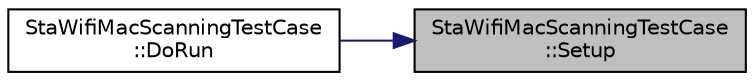 digraph "StaWifiMacScanningTestCase::Setup"
{
 // LATEX_PDF_SIZE
  edge [fontname="Helvetica",fontsize="10",labelfontname="Helvetica",labelfontsize="10"];
  node [fontname="Helvetica",fontsize="10",shape=record];
  rankdir="RL";
  Node1 [label="StaWifiMacScanningTestCase\l::Setup",height=0.2,width=0.4,color="black", fillcolor="grey75", style="filled", fontcolor="black",tooltip="Setup test."];
  Node1 -> Node2 [dir="back",color="midnightblue",fontsize="10",style="solid",fontname="Helvetica"];
  Node2 [label="StaWifiMacScanningTestCase\l::DoRun",height=0.2,width=0.4,color="black", fillcolor="white", style="filled",URL="$class_sta_wifi_mac_scanning_test_case.html#ad94530d624a785506cde8c8beb130361",tooltip="Implementation to actually run this TestCase."];
}
